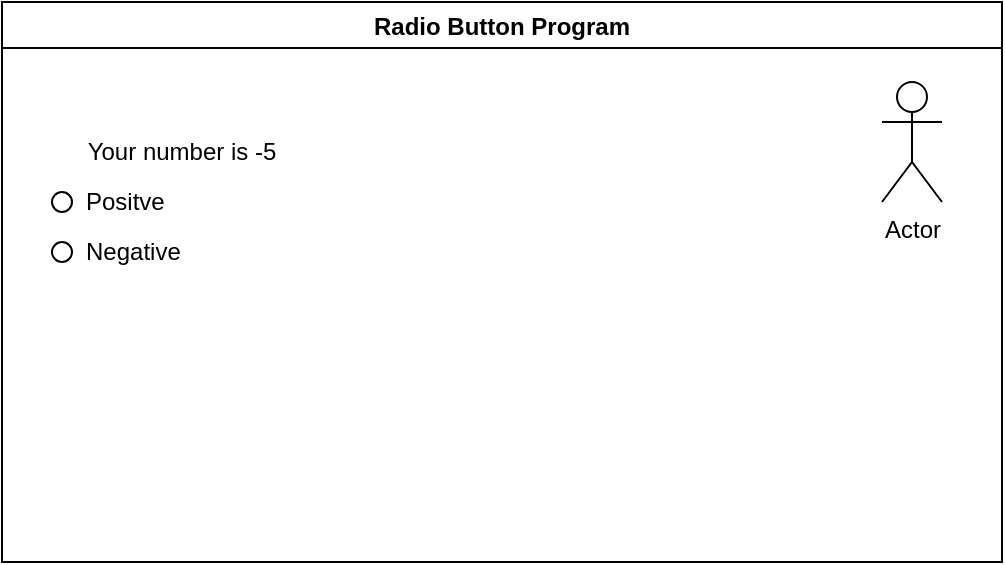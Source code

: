 <mxfile>
    <diagram id="eiql45JWArs3TxBn5Hnj" name="Page-1">
        <mxGraphModel dx="594" dy="561" grid="1" gridSize="10" guides="1" tooltips="1" connect="1" arrows="1" fold="1" page="1" pageScale="1" pageWidth="850" pageHeight="1100" math="0" shadow="0">
            <root>
                <mxCell id="0"/>
                <mxCell id="1" parent="0"/>
                <mxCell id="2" value="Radio Button Program" style="swimlane;" vertex="1" parent="1">
                    <mxGeometry x="90" y="220" width="500" height="280" as="geometry"/>
                </mxCell>
                <mxCell id="3" value="Actor" style="shape=umlActor;verticalLabelPosition=bottom;verticalAlign=top;html=1;outlineConnect=0;" vertex="1" parent="2">
                    <mxGeometry x="440" y="40" width="30" height="60" as="geometry"/>
                </mxCell>
                <mxCell id="4" value="Your number is -5" style="text;html=1;strokeColor=none;fillColor=none;align=center;verticalAlign=middle;whiteSpace=wrap;rounded=0;" vertex="1" parent="2">
                    <mxGeometry x="20" y="60" width="140" height="30" as="geometry"/>
                </mxCell>
                <mxCell id="5" value="" style="ellipse;whiteSpace=wrap;html=1;aspect=fixed;" vertex="1" parent="2">
                    <mxGeometry x="25" y="95" width="10" height="10" as="geometry"/>
                </mxCell>
                <mxCell id="6" value="Positve" style="text;html=1;strokeColor=none;fillColor=none;align=left;verticalAlign=middle;whiteSpace=wrap;rounded=0;" vertex="1" parent="2">
                    <mxGeometry x="40" y="85" width="150" height="30" as="geometry"/>
                </mxCell>
                <mxCell id="7" value="Negative" style="text;html=1;strokeColor=none;fillColor=none;align=left;verticalAlign=middle;whiteSpace=wrap;rounded=0;" vertex="1" parent="2">
                    <mxGeometry x="40" y="110" width="150" height="30" as="geometry"/>
                </mxCell>
                <mxCell id="8" value="" style="ellipse;whiteSpace=wrap;html=1;aspect=fixed;" vertex="1" parent="2">
                    <mxGeometry x="25" y="120" width="10" height="10" as="geometry"/>
                </mxCell>
            </root>
        </mxGraphModel>
    </diagram>
</mxfile>